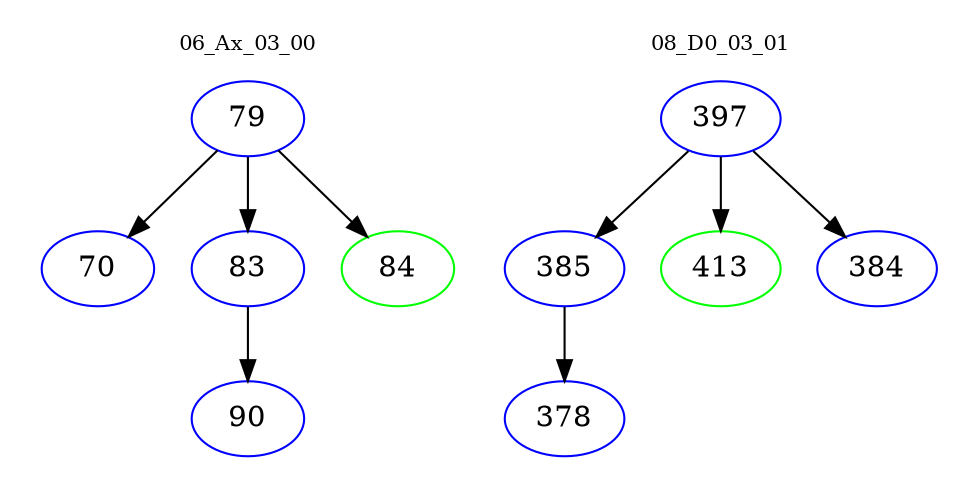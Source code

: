 digraph{
subgraph cluster_0 {
color = white
label = "06_Ax_03_00";
fontsize=10;
T0_79 [label="79", color="blue"]
T0_79 -> T0_70 [color="black"]
T0_70 [label="70", color="blue"]
T0_79 -> T0_83 [color="black"]
T0_83 [label="83", color="blue"]
T0_83 -> T0_90 [color="black"]
T0_90 [label="90", color="blue"]
T0_79 -> T0_84 [color="black"]
T0_84 [label="84", color="green"]
}
subgraph cluster_1 {
color = white
label = "08_D0_03_01";
fontsize=10;
T1_397 [label="397", color="blue"]
T1_397 -> T1_385 [color="black"]
T1_385 [label="385", color="blue"]
T1_385 -> T1_378 [color="black"]
T1_378 [label="378", color="blue"]
T1_397 -> T1_413 [color="black"]
T1_413 [label="413", color="green"]
T1_397 -> T1_384 [color="black"]
T1_384 [label="384", color="blue"]
}
}
